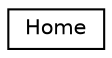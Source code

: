 digraph G
{
  edge [fontname="Helvetica",fontsize="10",labelfontname="Helvetica",labelfontsize="10"];
  node [fontname="Helvetica",fontsize="10",shape=record];
  rankdir="LR";
  Node1 [label="Home",height=0.2,width=0.4,color="black", fillcolor="white", style="filled",URL="$class_home.html"];
}
